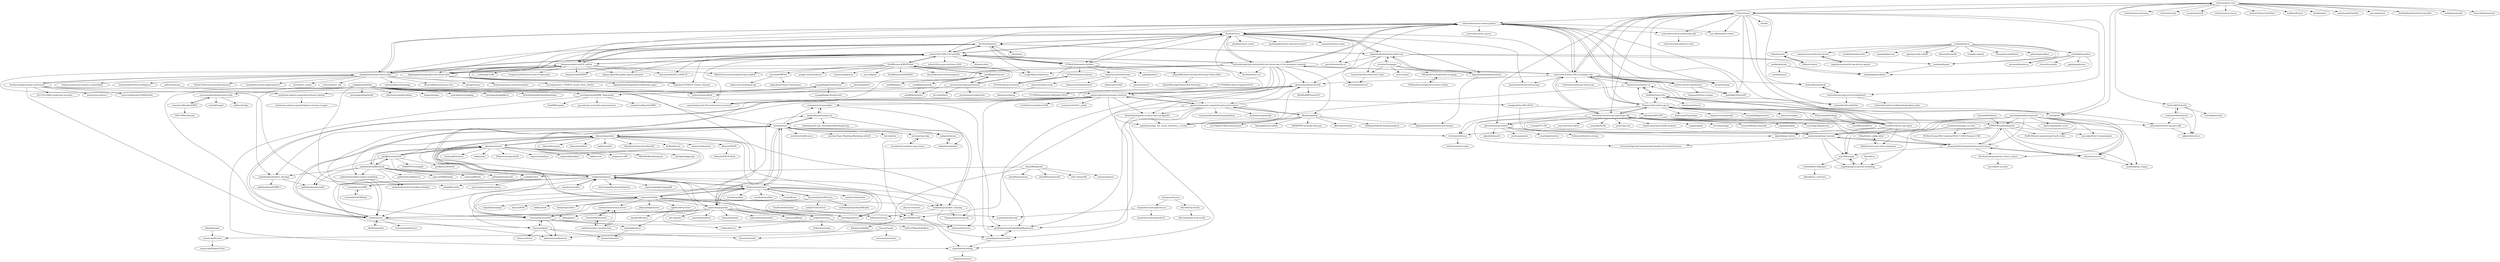 digraph G {
"twitter/twitter-text" -> "twitter/twurl"
"twitter/twitter-text" -> "twitter/twitter-text-java" ["e"=1]
"twitter/twitter-text" -> "twitter/twemoji" ["e"=1]
"twitter/twitter-text" -> "yusuke/twitter4j" ["e"=1]
"twitter/twitter-text" -> "twitter/twitter-text-js" ["e"=1]
"twitter/twitter-text" -> "twitter/TwitterTextEditor" ["e"=1]
"twitter/twitter-text" -> "ttezel/twit" ["e"=1]
"twitter/twitter-text" -> "loadfive/Knwl.js" ["e"=1]
"twitter/twitter-text" -> "sferik/twitter" ["e"=1]
"twitter/twitter-text" -> "mattdonnelly/Swifter" ["e"=1]
"twitter/twitter-text" -> "greymd/ojichat" ["e"=1]
"twitter/twitter-text" -> "slackhq/SlackTextViewController" ["e"=1]
"twitter/twitter-text" -> "anilogia/animedb" ["e"=1]
"twitter/twitter-text" -> "NaturalNode/natural" ["e"=1]
"twitter/twitter-text" -> "Twitter4J/Twitter4J"
"kbenoit/ITAUR" -> "kbenoit/ITAUR-Short"
"kbenoit/quanteda" -> "kbenoit/ITAUR"
"kbenoit/quanteda" -> "mkearney/rtweet"
"kbenoit/quanteda" -> "dgrtwo/fuzzyjoin" ["e"=1]
"kbenoit/quanteda" -> "kbenoit/readtext"
"kbenoit/quanteda" -> "hadley/modelr" ["e"=1]
"kbenoit/quanteda" -> "pablobarbera/data-science-workshop"
"kbenoit/quanteda" -> "juliasilge/tidytext" ["e"=1]
"kbenoit/quanteda" -> "ManifestoProject/manifestoR"
"kbenoit/quanteda" -> "ropensci/textreuse"
"kbenoit/quanteda" -> "hadley/forcats" ["e"=1]
"kbenoit/quanteda" -> "ropensci/tokenizers" ["e"=1]
"kbenoit/quanteda" -> "trinker/sentimentr"
"quanteda/spacyr" -> "bnosac/ruimtehol"
"mkearney/rtweet" -> "geoffjentry/twitteR"
"mkearney/rtweet" -> "kbenoit/quanteda"
"mkearney/rtweet" -> "soodoku/tuber"
"mkearney/rtweet" -> "thomasp85/tweenr" ["e"=1]
"mkearney/rtweet" -> "hadley/emo" ["e"=1]
"mkearney/rtweet" -> "pablobarbera/Rfacebook"
"mkearney/rtweet" -> "PMassicotte/gtrendsR" ["e"=1]
"mkearney/rtweet" -> "ropensci/tabulizer" ["e"=1]
"mkearney/rtweet" -> "ropenscilabs/skimr" ["e"=1]
"mkearney/rtweet" -> "sfirke/janitor" ["e"=1]
"mkearney/rtweet" -> "hadley/rvest" ["e"=1]
"mkearney/rtweet" -> "patperry/r-utf8"
"mkearney/rtweet" -> "MilesMcBain/datapasta" ["e"=1]
"mkearney/rtweet" -> "davidgohel/ggiraph" ["e"=1]
"medialab/iwanthue" -> "jacomyal/domino.js"
"medialab/iwanthue" -> "medialab/gazouilloire"
"medialab/iwanthue" -> "gephi/graphstore" ["e"=1]
"medialab/iwanthue" -> "tristen/hcl-picker"
"medialab/iwanthue" -> "medialab/hyphe"
"DocNow/twarc" -> "DocNow/hydrator"
"DocNow/twarc" -> "echen102/COVID-19-TweetIDs"
"DocNow/twarc" -> "twitterdev/getting-started-with-the-twitter-api-v2-for-academic-research"
"DocNow/twarc" -> "twitterdev/search-tweets-python"
"DocNow/twarc" -> "thepanacealab/covid19_twitter"
"DocNow/twarc" -> "pbinkley/twarc-report"
"DocNow/twarc" -> "digitalmethodsinitiative/dmi-tcat"
"DocNow/twarc" -> "igorbrigadir/twitter-advanced-search" ["e"=1]
"DocNow/twarc" -> "taspinar/twitterscraper" ["e"=1]
"DocNow/twarc" -> "JustAnotherArchivist/snscrape" ["e"=1]
"DocNow/twarc" -> "IUNetSci/botometer-python"
"DocNow/twarc" -> "DocNow/twarc-csv"
"DocNow/twarc" -> "digitalmethodsinitiative/4cat"
"DocNow/twarc" -> "digitalepidemiologylab/covid-twitter-bert"
"DocNow/twarc" -> "gwu-libraries/sfm-ui"
"twitterdev/getting-started-with-the-twitter-api-v2-for-academic-research" -> "cjbarrie/academictwitteR"
"twitterdev/getting-started-with-the-twitter-api-v2-for-academic-research" -> "DocNow/twarc-csv"
"twitterdev/getting-started-with-the-twitter-api-v2-for-academic-research" -> "DocNow/twarc"
"twitterdev/getting-started-with-the-twitter-api-v2-for-academic-research" -> "dfreelon/pyktok"
"twitterdev/getting-started-with-the-twitter-api-v2-for-academic-research" -> "twitterdev/search-tweets-python"
"twitterdev/getting-started-with-the-twitter-api-v2-for-academic-research" -> "compsocialscience/summer-institute"
"twitterdev/getting-started-with-the-twitter-api-v2-for-academic-research" -> "twitterdev/Twitter-API-v2-sample-code"
"twitterdev/getting-started-with-the-twitter-api-v2-for-academic-research" -> "gesiscss/awesome-computational-social-science"
"twitterdev/getting-started-with-the-twitter-api-v2-for-academic-research" -> "cbail/textnets"
"twitterdev/getting-started-with-the-twitter-api-v2-for-academic-research" -> "natematias/covid-19-social-science-research"
"twitterdev/getting-started-with-the-twitter-api-v2-for-academic-research" -> "echen102/COVID-19-TweetIDs"
"twitterdev/getting-started-with-the-twitter-api-v2-for-academic-research" -> "prodriguezsosa/EmbeddingRegression"
"twitterdev/getting-started-with-the-twitter-api-v2-for-academic-research" -> "euagendas/m3inference"
"twitterdev/getting-started-with-the-twitter-api-v2-for-academic-research" -> "ArthurSpirling/text-as-data-class-spring2021"
"twitterdev/getting-started-with-the-twitter-api-v2-for-academic-research" -> "ryanjgallagher/shifterator"
"compsocialscience/summer-institute" -> "cbail/textnets"
"compsocialscience/summer-institute" -> "msalganik/soc596_f2016"
"compsocialscience/summer-institute" -> "gesiscss/awesome-computational-social-science"
"compsocialscience/summer-institute" -> "cjbarrie/academictwitteR"
"compsocialscience/summer-institute" -> "rochelleterman/polisci150b"
"compsocialscience/summer-institute" -> "natematias/covid-19-social-science-research"
"compsocialscience/summer-institute" -> "ArthurSpirling/text-as-data-class-spring2021"
"compsocialscience/summer-institute" -> "g-tierney/stLDA-C_public"
"compsocialscience/summer-institute" -> "pablobarbera/twitter_ideology"
"compsocialscience/summer-institute" -> "paulcbauer/apis_for_social_scientists_a_review"
"compsocialscience/summer-institute" -> "prodriguezsosa/conText"
"compsocialscience/summer-institute" -> "cschwem2er/stminsights"
"wesslen/text-analysis-org-science" -> "wesslen/topicApp"
"wesslen/topicApp" -> "wesslen/text-analysis-org-science"
"Twitter4J/Twitter4J" -> "redouane59/twittered"
"Twitter4J/Twitter4J" -> "takke/twitter4j-v2"
"Twitter4J/Twitter4J" -> "twitch4j/twitch4j" ["e"=1]
"PLhery/unfollowNinja" -> "LouanBen/wordle-fr"
"IUNetSci/hoaxy-backend" -> "IUNetSci/hoaxy-frontend"
"thepanacealab/covid19_twitter" -> "echen102/COVID-19-TweetIDs"
"thepanacealab/covid19_twitter" -> "thepanacealab/SMMT"
"thepanacealab/covid19_twitter" -> "lopezbec/COVID19_Tweets_Dataset"
"thepanacealab/covid19_twitter" -> "DocNow/hydrator"
"thepanacealab/covid19_twitter" -> "digitalepidemiologylab/covid-twitter-bert"
"thepanacealab/covid19_twitter" -> "shaypal5/awesome-twitter-data"
"thepanacealab/covid19_twitter" -> "nghuyong/weibo-public-opinion-datasets" ["e"=1]
"thepanacealab/covid19_twitter" -> "DocNow/twarc"
"thepanacealab/covid19_twitter" -> "descarteslabs/DL-COVID-19" ["e"=1]
"thepanacealab/covid19_twitter" -> "cuilimeng/CoAID" ["e"=1]
"thepanacealab/covid19_twitter" -> "MilaNLProc/contextualized-topic-models" ["e"=1]
"thepanacealab/covid19_twitter" -> "GoogleCloudPlatform/covid-19-open-data" ["e"=1]
"twitter/twurl" -> "twitterdev/twitter-python-ads-sdk"
"twitter/twurl" -> "twitter/twitter-text"
"twitter/twurl" -> "twitterdev/SnowBotDev"
"twitter/twurl" -> "twitterdev/Twitter-API-v2-sample-code"
"twitter/twurl" -> "twitterdev/autohook"
"twitter/twurl" -> "twitterdev/twitter-api-typescript-sdk"
"twitter/twurl" -> "twitterdev/account-activity-dashboard"
"twitter/twurl" -> "sferik/t" ["e"=1]
"twitter/twurl" -> "twitterdev/search-tweets-python"
"twitter/twurl" -> "dghubble/go-twitter" ["e"=1]
"twitter/twurl" -> "ttezel/twit" ["e"=1]
"twitter/twurl" -> "sns-sdks/python-twitter"
"twitter/twurl" -> "geduldig/TwitterAPI" ["e"=1]
"twitter/twurl" -> "g8rswimmer/go-twitter"
"twitter/twurl" -> "tweepy/tweepy" ["e"=1]
"bstewart/stm" -> "dondealban/learning-stm"
"bstewart/stm" -> "trinker/topicmodels_learning"
"bstewart/stm" -> "cbail/textnets"
"bstewart/stm" -> "cschwem2er/stminsights"
"bstewart/stm" -> "cpsievert/LDAvis"
"bstewart/stm" -> "mroberts/stmBrowser"
"bstewart/stm" -> "trinker/sentimentr"
"bstewart/stm" -> "dselivanov/text2vec"
"bstewart/stm" -> "mikajoh/tidystm"
"bstewart/stm" -> "keyATM/keyATM"
"bstewart/stm" -> "wesslen/topicApp"
"bstewart/stm" -> "quanteda/quanteda"
"bstewart/stm" -> "kbenoit/quanteda"
"bstewart/stm" -> "wesslen/Topic-Modeling-Workshop-with-R"
"bstewart/stm" -> "blei-lab/dtm" ["e"=1]
"dselivanov/text2vec" -> "quanteda/quanteda"
"dselivanov/text2vec" -> "bmschmidt/wordVectors"
"dselivanov/text2vec" -> "trinker/topicmodels_learning"
"dselivanov/text2vec" -> "cpsievert/LDAvis"
"dselivanov/text2vec" -> "trestletech/plumber" ["e"=1]
"dselivanov/text2vec" -> "bstewart/stm"
"dselivanov/text2vec" -> "juliasilge/tidytext" ["e"=1]
"dselivanov/text2vec" -> "rstudio/sparklyr" ["e"=1]
"dselivanov/text2vec" -> "kbenoit/quanteda"
"dselivanov/text2vec" -> "rstudio/tensorflow" ["e"=1]
"dselivanov/text2vec" -> "TommyJones/textmineR"
"dselivanov/text2vec" -> "trinker/sentimentr"
"dselivanov/text2vec" -> "bnosac/udpipe"
"dselivanov/text2vec" -> "statsmaths/cleanNLP"
"dselivanov/text2vec" -> "rstudio/keras" ["e"=1]
"python-twitter-tools/twitter" -> "twitterdev/search-tweets-python"
"python-twitter-tools/twitter" -> "bisguzar/twitter-scraper" ["e"=1]
"python-twitter-tools/twitter" -> "geduldig/TwitterAPI" ["e"=1]
"strohne/Facepager" -> "digitalmethodsinitiative/dmi-tcat"
"strohne/Facepager" -> "digitalmethodsinitiative/4cat"
"strohne/Facepager" -> "bernorieder/YouTube-Data-Tools"
"strohne/Facepager" -> "uvacw/osd2f"
"strohne/Facepager" -> "UKDataServiceOpen/web-scraping"
"cardiffnlp/tweetnlp" -> "cardiffnlp/timelms"
"PLhery/node-twitter-api-v2" -> "twitterdev/twitter-api-typescript-sdk"
"PLhery/node-twitter-api-v2" -> "draftbit/twitter-lite"
"PLhery/node-twitter-api-v2" -> "HunterLarco/twitter-v2"
"PLhery/node-twitter-api-v2" -> "FeedHive/twitter-api-client"
"PLhery/node-twitter-api-v2" -> "twitterdev/Twitter-API-v2-sample-code"
"PLhery/node-twitter-api-v2" -> "twitterjs/twitter.js"
"PLhery/node-twitter-api-v2" -> "PLhery/unfollowNinja"
"PLhery/node-twitter-api-v2" -> "dethcrypto/TypeChain" ["e"=1]
"PLhery/node-twitter-api-v2" -> "ttezel/twit" ["e"=1]
"PLhery/node-twitter-api-v2" -> "rainbow-me/rainbowkit" ["e"=1]
"PLhery/node-twitter-api-v2" -> "dghubble/go-twitter" ["e"=1]
"PLhery/node-twitter-api-v2" -> "m1guelpf/dapp-starter" ["e"=1]
"PLhery/node-twitter-api-v2" -> "maticzav/nookies" ["e"=1]
"PLhery/node-twitter-api-v2" -> "twitter/twitter-text"
"PLhery/node-twitter-api-v2" -> "g8rswimmer/go-twitter"
"twitterdev/twitter-api-typescript-sdk" -> "PLhery/node-twitter-api-v2"
"twitterdev/twitter-api-typescript-sdk" -> "FeedHive/twitter-api-client"
"twitterdev/twitter-api-typescript-sdk" -> "twitterdev/Twitter-API-v2-sample-code"
"twitterdev/twitter-api-typescript-sdk" -> "aspida/pathpida" ["e"=1]
"twitterdev/twitter-api-typescript-sdk" -> "vercel/app-playground" ["e"=1]
"twitterdev/twitter-api-typescript-sdk" -> "twitterjs/twitter.js"
"twitterdev/twitter-api-typescript-sdk" -> "twitterdev/twitter-api-java-sdk"
"twitterdev/twitter-api-typescript-sdk" -> "g8rswimmer/go-twitter"
"twitterdev/twitter-api-typescript-sdk" -> "zenn-dev/zenn-editor" ["e"=1]
"twitterdev/twitter-api-typescript-sdk" -> "wantedly/hi18n" ["e"=1]
"twitterdev/twitter-api-typescript-sdk" -> "pixiv/charcoal" ["e"=1]
"twitterdev/twitter-api-typescript-sdk" -> "hashicorp/nextjs-bundle-analysis" ["e"=1]
"twitterdev/twitter-api-typescript-sdk" -> "aspida/aspida" ["e"=1]
"twitterdev/twitter-api-typescript-sdk" -> "vercel/og-image" ["e"=1]
"twitterdev/twitter-api-typescript-sdk" -> "catnose99/team-blog-hub" ["e"=1]
"twitterdev/Twitter-API-v2-sample-code" -> "twitterdev/search-tweets-python"
"twitterdev/Twitter-API-v2-sample-code" -> "twitterdev/getting-started-with-the-twitter-api-v2-for-academic-research"
"twitterdev/Twitter-API-v2-sample-code" -> "PLhery/node-twitter-api-v2"
"twitterdev/Twitter-API-v2-sample-code" -> "twitterdev/twitter-api-typescript-sdk"
"twitterdev/Twitter-API-v2-sample-code" -> "tweepy/tweepy" ["e"=1]
"twitterdev/Twitter-API-v2-sample-code" -> "twitterdev/postman-twitter-api"
"twitterdev/Twitter-API-v2-sample-code" -> "DocNow/twarc"
"twitterdev/Twitter-API-v2-sample-code" -> "python-twitter-tools/twitter"
"twitterdev/Twitter-API-v2-sample-code" -> "twitterdev/twitter-api-java-sdk"
"twitterdev/Twitter-API-v2-sample-code" -> "cjbarrie/academictwitteR"
"twitterdev/Twitter-API-v2-sample-code" -> "twitterdev/autohook"
"twitterdev/Twitter-API-v2-sample-code" -> "HunterLarco/twitter-v2"
"twitterdev/Twitter-API-v2-sample-code" -> "geduldig/TwitterAPI" ["e"=1]
"twitterdev/Twitter-API-v2-sample-code" -> "twitter/twurl"
"twitterdev/Twitter-API-v2-sample-code" -> "JustAnotherArchivist/snscrape" ["e"=1]
"ribernhard/PS239T" -> "sf585978/cssReadingList"
"ribernhard/PS239T" -> "nealcaren/python-tutorials"
"ribernhard/PS239T" -> "honeyAndSw/computational-social-science"
"ribernhard/PS239T" -> "ohexel/comsocsci"
"ribernhard/PS239T" -> "h2researchgroup/Computational-Analysis-For-Social-Science"
"trinker/sentimentr" -> "trinker/lexicon"
"trinker/sentimentr" -> "mjockers/syuzhet"
"trinker/sentimentr" -> "juliasilge/tidytext" ["e"=1]
"trinker/sentimentr" -> "trinker/topicmodels_learning"
"trinker/sentimentr" -> "sfeuerriegel/SentimentAnalysis"
"trinker/sentimentr" -> "bnosac/udpipe"
"trinker/sentimentr" -> "bstewart/stm"
"trinker/sentimentr" -> "cbail/textnets"
"trinker/sentimentr" -> "ropensci/googleLanguageR"
"trinker/sentimentr" -> "kbenoit/quanteda"
"trinker/sentimentr" -> "trinker/textclean"
"trinker/sentimentr" -> "salimk/Rcrawler" ["e"=1]
"trinker/sentimentr" -> "statsmaths/cleanNLP"
"trinker/sentimentr" -> "dselivanov/text2vec"
"trinker/sentimentr" -> "mkearney/rtweet"
"twitterdev/twitter-api-java-sdk" -> "takke/twitter4j-v2"
"FeedHive/twitter-api-client" -> "draftbit/twitter-lite"
"FeedHive/twitter-api-client" -> "twitterdev/twitter-api-typescript-sdk"
"FeedHive/twitter-api-client" -> "PLhery/node-twitter-api-v2"
"FeedHive/twitter-api-client" -> "HunterLarco/twitter-v2"
"FeedHive/twitter-api-client" -> "Silind/create-react-web-component"
"FeedHive/twitter-api-client" -> "twitterjs/twitter.js"
"FeedHive/twitter-api-client" -> "Silind/tslint-config-silind"
"draftbit/twitter-lite" -> "HunterLarco/twitter-v2"
"draftbit/twitter-lite" -> "FeedHive/twitter-api-client"
"draftbit/twitter-lite" -> "PLhery/node-twitter-api-v2"
"draftbit/twitter-lite" -> "ttezel/twit" ["e"=1]
"draftbit/twitter-lite" -> "abraham/twitter-d"
"g8rswimmer/go-twitter" -> "michimani/gotwi"
"g8rswimmer/go-twitter" -> "creachadair/twitter"
"g8rswimmer/go-twitter" -> "dghubble/go-twitter" ["e"=1]
"g8rswimmer/go-twitter" -> "Fallenstedt/twitter-stream"
"g8rswimmer/go-twitter" -> "dghubble/oauth1" ["e"=1]
"HunterLarco/twitter-v2" -> "draftbit/twitter-lite"
"HunterLarco/twitter-v2" -> "twitterjs/twitter.js"
"shaypal5/awesome-twitter-data" -> "thepanacealab/covid19_twitter"
"shaypal5/awesome-twitter-data" -> "zfz/twitter_corpus"
"shaypal5/awesome-twitter-data" -> "echen102/COVID-19-TweetIDs"
"shaypal5/awesome-twitter-data" -> "fivethirtyeight/russian-troll-tweets"
"shaypal5/awesome-twitter-data" -> "aritter/twitter_nlp" ["e"=1]
"shaypal5/awesome-twitter-data" -> "twitterdev/search-tweets-python"
"shaypal5/awesome-twitter-data" -> "sidooms/MovieTweetings" ["e"=1]
"shaypal5/awesome-twitter-data" -> "DocNow/hydrator"
"shaypal5/awesome-twitter-data" -> "MaxwellRebo/awesome-2vec" ["e"=1]
"shaypal5/awesome-twitter-data" -> "s/preprocessor" ["e"=1]
"shaypal5/awesome-twitter-data" -> "briatte/awesome-network-analysis" ["e"=1]
"shaypal5/awesome-twitter-data" -> "Separius/awesome-sentence-embedding" ["e"=1]
"shaypal5/awesome-twitter-data" -> "batuhaniskr/twitter-intelligence" ["e"=1]
"shaypal5/awesome-twitter-data" -> "PolyAI-LDN/conversational-datasets" ["e"=1]
"shaypal5/awesome-twitter-data" -> "benedekrozemberczki/graph2vec" ["e"=1]
"ryanjgallagher/shifterator" -> "martingerlach/hSBM_Topicmodel"
"ryanjgallagher/shifterator" -> "ryanjgallagher/focalevents"
"bmschmidt/wordVectors" -> "mukul13/rword2vec"
"bmschmidt/wordVectors" -> "matthewjdenny/SpeedReader"
"bmschmidt/wordVectors" -> "dselivanov/text2vec"
"bmschmidt/wordVectors" -> "statsmaths/cleanNLP"
"bmschmidt/wordVectors" -> "cbail/textnets"
"medialab/hyphe" -> "medialab/gazouilloire"
"Alir3z4/stop-words" -> "Alir3z4/python-stop-words"
"VinAIResearch/BERTweet" -> "cardiffnlp/tweeteval"
"VinAIResearch/BERTweet" -> "digitalepidemiologylab/covid-twitter-bert"
"VinAIResearch/BERTweet" -> "VinAIResearch/PhoBERT" ["e"=1]
"VinAIResearch/BERTweet" -> "pysentimiento/pysentimiento"
"VinAIResearch/BERTweet" -> "facebookresearch/SentAugment" ["e"=1]
"VinAIResearch/BERTweet" -> "google-research/bleurt" ["e"=1]
"VinAIResearch/BERTweet" -> "cbaziotis/ekphrasis" ["e"=1]
"VinAIResearch/BERTweet" -> "euagendas/m3inference"
"VinAIResearch/BERTweet" -> "microsoft/MPNet"
"VinAIResearch/BERTweet" -> "MilaNLProc/contextualized-topic-models" ["e"=1]
"VinAIResearch/BERTweet" -> "nyu-mll/jiant" ["e"=1]
"VinAIResearch/BERTweet" -> "echen102/COVID-19-TweetIDs"
"cardiffnlp/tweeteval" -> "VinAIResearch/BERTweet"
"cardiffnlp/tweeteval" -> "cardiffnlp/timelms"
"cardiffnlp/tweeteval" -> "cardiffnlp/xlm-t"
"cardiffnlp/tweeteval" -> "pysentimiento/pysentimiento"
"cardiffnlp/tweeteval" -> "cardiffnlp/tweetnlp"
"echen102/COVID-19-TweetIDs" -> "thepanacealab/covid19_twitter"
"echen102/COVID-19-TweetIDs" -> "DocNow/hydrator"
"echen102/COVID-19-TweetIDs" -> "DocNow/twarc"
"echen102/COVID-19-TweetIDs" -> "lopezbec/COVID19_Tweets_Dataset"
"echen102/COVID-19-TweetIDs" -> "echen102/us-pres-elections-2020"
"echen102/COVID-19-TweetIDs" -> "nghuyong/weibo-public-opinion-datasets" ["e"=1]
"echen102/COVID-19-TweetIDs" -> "digitalepidemiologylab/covid-twitter-bert"
"echen102/COVID-19-TweetIDs" -> "IUNetSci/botometer-python"
"echen102/COVID-19-TweetIDs" -> "natematias/covid-19-social-science-research"
"echen102/COVID-19-TweetIDs" -> "twitterdev/getting-started-with-the-twitter-api-v2-for-academic-research"
"echen102/COVID-19-TweetIDs" -> "descarteslabs/DL-COVID-19" ["e"=1]
"echen102/COVID-19-TweetIDs" -> "shaypal5/awesome-twitter-data"
"echen102/COVID-19-TweetIDs" -> "VinAIResearch/BERTweet"
"echen102/COVID-19-TweetIDs" -> "compsocialscience/summer-institute"
"echen102/COVID-19-TweetIDs" -> "allenai/scibert" ["e"=1]
"cpsievert/LDAvis" -> "bstewart/stm"
"cpsievert/LDAvis" -> "dselivanov/text2vec"
"cpsievert/LDAvis" -> "bmabey/pyLDAvis" ["e"=1]
"cpsievert/LDAvis" -> "trinker/topicmodels_learning"
"cpsievert/LDAvis" -> "trinker/sentimentr"
"cpsievert/LDAvis" -> "quanteda/quanteda"
"cpsievert/LDAvis" -> "jbkunst/highcharter" ["e"=1]
"cpsievert/LDAvis" -> "talgalili/heatmaply" ["e"=1]
"cpsievert/LDAvis" -> "bnosac/BTM"
"cpsievert/LDAvis" -> "hadley/readr" ["e"=1]
"cpsievert/LDAvis" -> "juliasilge/tidytext" ["e"=1]
"cpsievert/LDAvis" -> "uwdata/termite-data-server"
"cpsievert/LDAvis" -> "agoldst/dfr-browser"
"cpsievert/LDAvis" -> "dondealban/learning-stm"
"cpsievert/LDAvis" -> "trinker/textclean"
"twitterdev/autohook" -> "twitterdev/account-activity-dashboard"
"microsoft/MPNet" -> "laiguokun/Funnel-Transformer" ["e"=1]
"microsoft/MPNet" -> "shijie-wu/crosslingual-nlp" ["e"=1]
"digitalepidemiologylab/covid-twitter-bert" -> "viczong/extract_COVID19_events_from_Twitter"
"digitalepidemiologylab/covid-twitter-bert" -> "lopezbec/COVID19_Tweets_Dataset"
"digitalepidemiologylab/covid-twitter-bert" -> "digitalepidemiologylab/crowdbreaks-paper"
"digitalmethodsinitiative/4cat" -> "digitalmethodsinitiative/zeeschuimer"
"digitalmethodsinitiative/4cat" -> "digitalmethodsinitiative/dmi-tcat"
"DocNow/hydrator" -> "DocNow/twarc"
"DocNow/hydrator" -> "echen102/COVID-19-TweetIDs"
"DocNow/hydrator" -> "thepanacealab/covid19_twitter"
"DocNow/hydrator" -> "IUNetSci/botometer-python"
"DocNow/hydrator" -> "lopezbec/COVID19_Tweets_Dataset"
"DocNow/hydrator" -> "digitalmethodsinitiative/dmi-tcat"
"DocNow/hydrator" -> "digitalepidemiologylab/covid-twitter-bert"
"DocNow/hydrator" -> "edsu/twarc" ["e"=1]
"DocNow/hydrator" -> "euagendas/m3inference"
"DocNow/hydrator" -> "thepanacealab/SMMT"
"mjockers/syuzhet" -> "trinker/sentimentr"
"mjockers/syuzhet" -> "statsmaths/cleanNLP"
"gesiscss/awesome-computational-social-science" -> "chainsawriot/oolong"
"gesiscss/awesome-computational-social-science" -> "paulcbauer/apis_for_social_scientists_a_review"
"gesiscss/awesome-computational-social-science" -> "dfreelon/pyktok"
"gesiscss/awesome-computational-social-science" -> "compsocialscience/summer-institute"
"gesiscss/awesome-computational-social-science" -> "keyATM/keyATM"
"gesiscss/awesome-computational-social-science" -> "prodriguezsosa/EmbeddingRegression"
"gesiscss/awesome-computational-social-science" -> "cjbarrie/academictwitteR"
"gesiscss/awesome-computational-social-science" -> "ArthurSpirling/text-as-data-class-spring2021"
"gesiscss/awesome-computational-social-science" -> "vincentarelbundock/marginaleffects" ["e"=1]
"gesiscss/awesome-computational-social-science" -> "chainsawriot/grafzahl"
"redouane59/twittered" -> "takke/twitter4j-v2"
"redouane59/twittered" -> "twitterdev/twitter-api-java-sdk"
"redouane59/twittered" -> "Twitter4J/Twitter4J"
"trinker/topicmodels_learning" -> "TommyJones/textmineR"
"trinker/topicmodels_learning" -> "bstewart/stm"
"trinker/topicmodels_learning" -> "ropensci/textreuse"
"trinker/topicmodels_learning" -> "koheiw/newsmap"
"geoffjentry/twitteR" -> "pablobarbera/Rfacebook"
"geoffjentry/twitteR" -> "pablobarbera/streamR"
"geoffjentry/twitteR" -> "mkearney/rtweet"
"geoffjentry/twitteR" -> "SMAPPNYU/smappR"
"geoffjentry/twitteR" -> "geoffjentry/ROAuth"
"geoffjentry/twitteR" -> "kbenoit/quanteda"
"geoffjentry/twitteR" -> "pablobarbera/instaR"
"msalganik/soc596_f2016" -> "nealcaren/python-tutorials"
"msalganik/soc596_f2016" -> "ribernhard/PS239T"
"dfreelon/pyktok" -> "JBGruber/traktok"
"dfreelon/pyktok" -> "paulcbauer/apis_for_social_scientists_a_review"
"dfreelon/pyktok" -> "bellingcat/tiktok-hashtag-analysis" ["e"=1]
"dfreelon/pyktok" -> "gesiscss/awesome-computational-social-science"
"dfreelon/pyktok" -> "digitalmethodsinitiative/zeeschuimer"
"dfreelon/pyktok" -> "QUT-Digital-Observatory/youte"
"dfreelon/pyktok" -> "fabiogiglietto/CooRnet"
"dfreelon/pyktok" -> "SMAPPNYU/youtube-data-api"
"erikgahner/PolData" -> "saschagobel/legislatoR"
"erikgahner/PolData" -> "cbail/textnets"
"erikgahner/PolData" -> "elliottmorris/politicaldata" ["e"=1]
"erikgahner/PolData" -> "prodriguezsosa/EmbeddingRegression"
"erikgahner/PolData" -> "gesiscss/awesome-computational-social-science"
"erikgahner/PolData" -> "leeper/margins" ["e"=1]
"erikgahner/PolData" -> "pablobarbera/twitter_ideology"
"erikgahner/PolData" -> "salimk/Rcrawler" ["e"=1]
"erikgahner/PolData" -> "compsocialscience/summer-institute"
"erikgahner/PolData" -> "vincentarelbundock/countrycode"
"erikgahner/PolData" -> "malcolmbarrett/ggdag" ["e"=1]
"erikgahner/PolData" -> "strengejacke/ggeffects" ["e"=1]
"erikgahner/PolData" -> "ArthurSpirling/EmbeddingsPaper"
"erikgahner/PolData" -> "quanteda/quanteda"
"erikgahner/PolData" -> "hrbrmstr/newsflash"
"bnosac/image" -> "swarm-lab/Rvision"
"bnosac/image" -> "bnosac/textrank"
"bnosac/image" -> "mlverse/torchvision" ["e"=1]
"Silind/create-react-web-component" -> "Silind/tslint-config-silind"
"Silind/tslint-config-silind" -> "Silind/create-react-web-component"
"inikulin/ineed" -> "fallanic/cheers"
"twitterdev/search-tweets-python" -> "twitterdev/Twitter-API-v2-sample-code"
"twitterdev/search-tweets-python" -> "geduldig/TwitterAPI" ["e"=1]
"twitterdev/search-tweets-python" -> "twitterdev/twitter-python-ads-sdk"
"twitterdev/search-tweets-python" -> "twitterdev/getting-started-with-the-twitter-api-v2-for-academic-research"
"twitterdev/search-tweets-python" -> "DocNow/twarc"
"twitterdev/search-tweets-python" -> "twitterdev/tweet_parser"
"twitterdev/search-tweets-python" -> "sns-sdks/python-twitter"
"twitterdev/search-tweets-python" -> "python-twitter-tools/twitter"
"twitterdev/search-tweets-python" -> "tweepy/tweepy" ["e"=1]
"twitterdev/search-tweets-python" -> "shaypal5/awesome-twitter-data"
"twitterdev/search-tweets-python" -> "cjbarrie/academictwitteR"
"twitterdev/search-tweets-python" -> "echen102/COVID-19-TweetIDs"
"twitterdev/search-tweets-python" -> "IUNetSci/botometer-python"
"twitterdev/search-tweets-python" -> "thepanacealab/covid19_twitter"
"twitterdev/search-tweets-python" -> "twitterdev/SnowBotDev"
"IUNetSci/botometer-python" -> "IUNetSci/hoaxy-backend"
"IUNetSci/botometer-python" -> "mkearney/tweetbotornot"
"IUNetSci/botometer-python" -> "DocNow/hydrator"
"IUNetSci/botometer-python" -> "IUNetSci/hoaxy-frontend"
"IUNetSci/botometer-python" -> "echen102/COVID-19-TweetIDs"
"IUNetSci/botometer-python" -> "jubins/MachineLearning-Detecting-Twitter-Bots"
"IUNetSci/botometer-python" -> "zafargilani/stcs"
"medialab/minet" -> "medialab/gazouilloire"
"medialab/minet" -> "medialab/ural"
"fivethirtyeight/russian-troll-tweets" -> "shaypal5/awesome-twitter-data"
"fivethirtyeight/russian-troll-tweets" -> "martingerlach/hSBM_Topicmodel"
"fivethirtyeight/russian-troll-tweets" -> "ines/course-starter-r" ["e"=1]
"fivethirtyeight/russian-troll-tweets" -> "cbail/textnets"
"fivethirtyeight/russian-troll-tweets" -> "cmarcum/RussianTrollNetwork"
"fivethirtyeight/russian-troll-tweets" -> "ALCC01/reddit-suspicious-accounts"
"fivethirtyeight/russian-troll-tweets" -> "bstewart/stm"
"twitterjs/twitter.js" -> "twitterjs/twitter-types"
"bernorieder/YouTube-Data-Tools" -> "bernorieder/netvizz"
"digitalmethodsinitiative/dmi-tcat" -> "digitalmethodsinitiative/4cat"
"digitalmethodsinitiative/dmi-tcat" -> "bernorieder/YouTube-Data-Tools"
"digitalmethodsinitiative/dmi-tcat" -> "bernorieder/netvizz"
"digitalmethodsinitiative/dmi-tcat" -> "medialab/hyphe"
"digitalmethodsinitiative/dmi-tcat" -> "medialab/gazouilloire"
"digitalmethodsinitiative/dmi-tcat" -> "strohne/Facepager"
"digitalmethodsinitiative/dmi-tcat" -> "DocNow/hydrator"
"digitalmethodsinitiative/dmi-tcat" -> "DocNow/twarc"
"digitalmethodsinitiative/dmi-tcat" -> "gwu-libraries/sfm-ui"
"mikajoh/tidystm" -> "mikajoh/stmprinter"
"prodriguezsosa/EmbeddingRegression" -> "prodriguezsosa/conText"
"quanteda/quanteda" -> "quanteda/spacyr"
"quanteda/quanteda" -> "dselivanov/text2vec"
"quanteda/quanteda" -> "juliasilge/tidytext" ["e"=1]
"quanteda/quanteda" -> "bstewart/stm"
"quanteda/quanteda" -> "cbail/textnets"
"quanteda/quanteda" -> "trinker/sentimentr"
"quanteda/quanteda" -> "sfirke/janitor" ["e"=1]
"quanteda/quanteda" -> "statsmaths/cleanNLP"
"quanteda/quanteda" -> "tidymodels/tidymodels" ["e"=1]
"quanteda/quanteda" -> "trinker/textclean"
"quanteda/quanteda" -> "ropensci/pdftools" ["e"=1]
"quanteda/quanteda" -> "mlr-org/mlr3" ["e"=1]
"quanteda/quanteda" -> "quanteda/readtext"
"quanteda/quanteda" -> "quanteda/stopwords"
"quanteda/quanteda" -> "tidymodels/infer" ["e"=1]
"6/stopwords-json" -> "stopwords-iso/stopwords-iso"
"6/stopwords-json" -> "Alir3z4/stop-words"
"CU-ITSS/Web-Data-Scraping-S2019" -> "CU-ITSS/Quantitative-Methods-F2018"
"CU-ITSS/Web-Data-Scraping-S2019" -> "compsocialscience/summer-institute"
"abresler/gdeltr2" -> "hrbrmstr/newsflash"
"stopwords-iso/stopwords-iso" -> "quanteda/stopwords"
"stopwords-iso/stopwords-iso" -> "stopwords-iso/stopwords-fr" ["e"=1]
"regardscitoyens/the-law-factory" -> "regardscitoyens/the-law-factory-parser"
"IUNetSci/hoaxy-frontend" -> "IUNetSci/hoaxy-backend"
"vincentarelbundock/WDI" -> "vincentarelbundock/countrycode"
"vincentarelbundock/WDI" -> "GIST-ORNL/wbstats"
"jubins/MachineLearning-Detecting-Twitter-Bots" -> "RohanBhirangi/Twitter-Bot-Detection"
"jboynyc/textnets" -> "keyATM/keyATM"
"bnosac/udpipe" -> "bnosac/textrank"
"bnosac/udpipe" -> "bnosac/ruimtehol"
"bnosac/udpipe" -> "statsmaths/cleanNLP"
"bnosac/udpipe" -> "bnosac/crfsuite"
"bnosac/udpipe" -> "mkearney/textfeatures" ["e"=1]
"statsmaths/cleanNLP" -> "bnosac/udpipe"
"statsmaths/cleanNLP" -> "quanteda/spacyr"
"statsmaths/cleanNLP" -> "mkearney/textfeatures" ["e"=1]
"statsmaths/cleanNLP" -> "unDocUMeantIt/koRpus"
"soodoku/tuber" -> "jooyoungseo/youtubecaption"
"soodoku/tuber" -> "vosonlab/vosonSML"
"peterdalle/mediacommtools" -> "mac389/snappy"
"peterdalle/mediacommtools" -> "honeyAndSw/computational-social-science"
"peterdalle/mediacommtools" -> "ohexel/comsocsci"
"peterdalle/mediacommtools" -> "PsiPhiTheta/Computational-SocSci-Labs"
"peterdalle/mediacommtools" -> "mobileink/lab.compss"
"peterdalle/mediacommtools" -> "cbpuschmann/stm_ic2s2"
"peterdalle/mediacommtools" -> "sf585978/cssReadingList"
"peterdalle/mediacommtools" -> "maczokni/R-for-Criminologists"
"peterdalle/mediacommtools" -> "HerTeoh/computational_social_science"
"peterdalle/mediacommtools" -> "nealcaren/python-tutorials"
"peterdalle/mediacommtools" -> "jongbinjung/css-python-workshop"
"UKDataServiceOpen/new-forms-of-data" -> "UKDataServiceOpen/web-scraping"
"twitterdev/twitter-python-ads-sdk" -> "twitterdev/ads-platform-tools"
"ArthurSpirling/text-as-data-class-spring2021" -> "prodriguezsosa/EmbeddingRegression"
"ArthurSpirling/text-as-data-class-spring2021" -> "paulcbauer/apis_for_social_scientists_a_review"
"sentiment-analysis-spanish/sentiment-spanish" -> "sentiment-analysis-spanish/opinion-reviews-scraper"
"vincentarelbundock/countrycode" -> "vincentarelbundock/WDI"
"vincentarelbundock/countrycode" -> "riatelab/mapsf" ["e"=1]
"vincentarelbundock/countrycode" -> "mdlincoln/clipr" ["e"=1]
"jacobeisenstein/gt-css-class" -> "DS-BootCamp-DSI-Columbia/AY2017-2018-Summer-CSS"
"jacobeisenstein/gt-css-class" -> "honeyAndSw/computational-social-science"
"charlie86/spotifyr" -> "JosiahParry/genius"
"charlie86/spotifyr" -> "JosiahParry/geniusR"
"charlie86/spotifyr" -> "will-r-chase/aRt" ["e"=1]
"charlie86/spotifyr" -> "ewenme/geniusr"
"charlie86/spotifyr" -> "soodoku/tuber"
"charlie86/spotifyr" -> "mkearney/textfeatures" ["e"=1]
"EmilHvitfeldt/smltar" -> "koheiw/newsmap"
"EmilHvitfeldt/smltar" -> "keyATM/keyATM"
"aylliote/senti-py" -> "sentiment-analysis-spanish/sentiment-spanish"
"fallanic/cheers" -> "inikulin/ineed"
"pablobarbera/Rfacebook" -> "pablobarbera/streamR"
"pablobarbera/Rfacebook" -> "geoffjentry/twitteR"
"pablobarbera/Rfacebook" -> "pablobarbera/instaR"
"pablobarbera/Rfacebook" -> "mkearney/rtweet"
"pablobarbera/Rfacebook" -> "pablobarbera/Rdataviz"
"pablobarbera/Rfacebook" -> "pablobarbera/social-media-workshop"
"pablobarbera/Rfacebook" -> "soodoku/tuber"
"pablobarbera/Rfacebook" -> "trinker/sentimentr"
"pablobarbera/Rfacebook" -> "pablobarbera/twitter_ideology"
"pablobarbera/Rfacebook" -> "mpiccirilli/Rlinkedin"
"pablobarbera/Rfacebook" -> "pablobarbera/data-science-workshop"
"pablobarbera/Rfacebook" -> "cardcorp/fbRads" ["e"=1]
"pysentimiento/pysentimiento" -> "sentiment-analysis-spanish/sentiment-spanish"
"pysentimiento/pysentimiento" -> "cardiffnlp/tweeteval"
"pysentimiento/pysentimiento" -> "VinAIResearch/BERTweet"
"pysentimiento/pysentimiento" -> "pysentimiento/robertuito"
"pysentimiento/pysentimiento" -> "dccuchile/beto" ["e"=1]
"vosonlab/vosonSML" -> "vosonlab/VOSONDash"
"StanfordHCI/termite" -> "uwdata/termite-visualizations"
"StanfordHCI/termite" -> "uwdata/termite-data-server"
"martingerlach/hSBM_Topicmodel" -> "jg-you/noisy-networks-measurements" ["e"=1]
"martingerlach/hSBM_Topicmodel" -> "junipertcy/bipartiteSBM"
"martingerlach/hSBM_Topicmodel" -> "TopSBM/topsbm"
"martingerlach/hSBM_Topicmodel" -> "ryanjgallagher/shifterator"
"martingerlach/hSBM_Topicmodel" -> "chainsawriot/oolong"
"uwdata/termite-visualizations" -> "uwdata/termite-data-server"
"uwdata/termite-visualizations" -> "StanfordHCI/termite"
"vtraag/4TU-CSS" -> "nealcaren/python-tutorials"
"medialab/artoo" -> "medialab/sandcrawler"
"medialab/artoo" -> "lapwinglabs/x-ray" ["e"=1]
"medialab/artoo" -> "medialab/hyphe"
"medialab/artoo" -> "medialab/iwanthue"
"medialab/artoo" -> "jacomyal/domino.js"
"medialab/artoo" -> "ageitgey/node-unfluff" ["e"=1]
"medialab/artoo" -> "inikulin/ineed"
"medialab/artoo" -> "dharmafly/noodle" ["e"=1]
"medialab/artoo" -> "ruipgil/scraperjs" ["e"=1]
"medialab/artoo" -> "Yomguithereal/dolman" ["e"=1]
"medialab/artoo" -> "regardscitoyens/the-law-factory"
"medialab/artoo" -> "julianshapiro/blast" ["e"=1]
"twitterdev/account-activity-dashboard" -> "twitterdev/autohook"
"twitterdev/account-activity-dashboard" -> "twitterdev/SnowBotDev"
"twitterdev/account-activity-dashboard" -> "twitterdev/twitter-webhook-boilerplate-node"
"trinker/textclean" -> "trinker/lexicon"
"trinker/textclean" -> "trinker/textshape"
"trinker/textclean" -> "ropensci/textreuse"
"cjbarrie/academictwitteR" -> "MaelKubli/RTwitterV2"
"cjbarrie/academictwitteR" -> "paulcbauer/apis_for_social_scientists_a_review"
"cjbarrie/academictwitteR" -> "prodriguezsosa/conText"
"cjbarrie/academictwitteR" -> "compsocialscience/summer-institute"
"cjbarrie/academictwitteR" -> "cbail/textnets"
"damian0604/bdaca" -> "sf585978/cssReadingList"
"pablobarbera/twitter_ideology" -> "pablobarbera/streamR"
"pablobarbera/twitter_ideology" -> "pablobarbera/POIR613"
"lopezbec/COVID19_Tweets_Dataset" -> "thepanacealab/covid19_twitter"
"vosonlab/VOSONDash" -> "vosonlab/vosonSML"
"mkearney/tweetbotornot" -> "ropensci/rtweet" ["e"=1]
"mkearney/tweetbotornot" -> "mkearney/tweetbotornot2"
"mkearney/tweetbotornot" -> "mkearney/tidyversity"
"mkearney/tweetbotornot" -> "mkearney/rreddit"
"sf585978/cssReadingList" -> "ohexel/comsocsci"
"sf585978/cssReadingList" -> "honeyAndSw/computational-social-science"
"sf585978/cssReadingList" -> "maczokni/R-for-Criminologists"
"sf585978/cssReadingList" -> "PsiPhiTheta/Computational-SocSci-Labs"
"sf585978/cssReadingList" -> "mac389/snappy"
"sf585978/cssReadingList" -> "mobileink/lab.compss"
"sf585978/cssReadingList" -> "nealcaren/python-tutorials"
"sf585978/cssReadingList" -> "DS-BootCamp-DSI-Columbia/AY2017-2018-Summer-CSS"
"swarm-lab/Rvision" -> "swarm-lab/ROpenCVLite"
"pablobarbera/data-science-workshop" -> "pablobarbera/social-media-workshop"
"dondealban/learning-stm" -> "nickbadams/D-Lab_TextAnalysisWorkingGroup"
"dondealban/learning-stm" -> "cschwem2er/stminsights"
"dondealban/learning-stm" -> "bstewart/stm"
"dondealban/learning-stm" -> "mikajoh/tidystm"
"jongbinjung/css-python-workshop" -> "mac389/snappy"
"mac389/snappy" -> "jongbinjung/css-python-workshop"
"mac389/snappy" -> "CullenBoldt/CSSproject"
"nealcaren/python-tutorials" -> "jongbinjung/css-python-workshop"
"nealcaren/python-tutorials" -> "honeyAndSw/computational-social-science"
"nealcaren/python-tutorials" -> "mac389/snappy"
"nealcaren/python-tutorials" -> "h2researchgroup/Computational-Analysis-For-Social-Science"
"dahtah/imager" -> "swarm-lab/Rvision"
"keyATM/keyATM" -> "chainsawriot/oolong"
"keyATM/keyATM" -> "koheiw/seededlda"
"keyATM/keyATM" -> "prodriguezsosa/conText"
"regardscitoyens/the-law-factory-parser" -> "regardscitoyens/the-law-factory"
"cbail/textasdata" -> "cbail/textnets"
"CullenBoldt/CSSproject" -> "atkindel/css_activities"
"cschwem2er/stminsights" -> "mikajoh/stmprinter"
"cschwem2er/stminsights" -> "dondealban/learning-stm"
"honeyAndSw/computational-social-science" -> "ohexel/comsocsci"
"honeyAndSw/computational-social-science" -> "mac389/snappy"
"honeyAndSw/computational-social-science" -> "HerTeoh/computational_social_science"
"honeyAndSw/computational-social-science" -> "sf585978/cssReadingList"
"honeyAndSw/computational-social-science" -> "nealcaren/python-tutorials"
"cbail/textnets" -> "cbail/textasdata"
"cbail/textnets" -> "myeomans/politeness"
"cbail/textnets" -> "compsocialscience/summer-institute"
"cbail/textnets" -> "bstewart/stm"
"cbail/textnets" -> "mkearney/textfeatures" ["e"=1]
"cbail/textnets" -> "prodriguezsosa/EmbeddingRegression"
"chainsawriot/oolong" -> "chainsawriot/rectr"
"prodriguezsosa/conText" -> "prodriguezsosa/EmbeddingRegression"
"prodriguezsosa/conText" -> "chainsawriot/oolong"
"5harad/css" -> "jongbinjung/css-python-workshop"
"agoldst/dfr-browser" -> "agoldst/dfrtopics"
"uwdata/termite-data-server" -> "uwdata/termite-visualizations"
"uwdata/termite-data-server" -> "StanfordHCI/termite"
"mikajoh/stmprinter" -> "mikajoh/tidystm"
"UKDataServiceOpen/web-scraping" -> "UKDataServiceOpen/new-forms-of-data"
"ohexel/comsocsci" -> "honeyAndSw/computational-social-science"
"ohexel/comsocsci" -> "mobileink/lab.compss"
"mkearney/tidyversity" -> "mkearney/tidyreg"
"HerTeoh/computational_social_science" -> "maczokni/r-socialsci"
"twitter/twitter-text" ["l"="20.126,42.695"]
"twitter/twurl" ["l"="20.066,42.64"]
"twitter/twitter-text-java" ["l"="7.776,24.794"]
"twitter/twemoji" ["l"="-2.526,-29.177"]
"yusuke/twitter4j" ["l"="48.164,0.247"]
"twitter/twitter-text-js" ["l"="7.682,24.831"]
"twitter/TwitterTextEditor" ["l"="-51.261,4.84"]
"ttezel/twit" ["l"="12.004,-31.951"]
"loadfive/Knwl.js" ["l"="10.465,-33.813"]
"sferik/twitter" ["l"="8.985,-30.734"]
"mattdonnelly/Swifter" ["l"="-51.685,4.081"]
"greymd/ojichat" ["l"="-10.812,-23.824"]
"slackhq/SlackTextViewController" ["l"="-51.096,-0.672"]
"anilogia/animedb" ["l"="-8.857,-23.278"]
"NaturalNode/natural" ["l"="28.101,27.505"]
"Twitter4J/Twitter4J" ["l"="20.188,42.691"]
"kbenoit/ITAUR" ["l"="19.665,42.484"]
"kbenoit/ITAUR-Short" ["l"="19.655,42.503"]
"kbenoit/quanteda" ["l"="19.677,42.444"]
"mkearney/rtweet" ["l"="19.629,42.434"]
"dgrtwo/fuzzyjoin" ["l"="20.291,43.501"]
"kbenoit/readtext" ["l"="19.659,42.456"]
"hadley/modelr" ["l"="20.324,43.607"]
"pablobarbera/data-science-workshop" ["l"="19.642,42.477"]
"juliasilge/tidytext" ["l"="20.247,43.529"]
"ManifestoProject/manifestoR" ["l"="19.654,42.431"]
"ropensci/textreuse" ["l"="19.701,42.44"]
"hadley/forcats" ["l"="20.34,43.657"]
"ropensci/tokenizers" ["l"="20.485,43.533"]
"trinker/sentimentr" ["l"="19.709,42.422"]
"quanteda/spacyr" ["l"="19.745,42.372"]
"bnosac/ruimtehol" ["l"="19.718,42.347"]
"geoffjentry/twitteR" ["l"="19.615,42.451"]
"soodoku/tuber" ["l"="19.556,42.432"]
"thomasp85/tweenr" ["l"="20.271,43.537"]
"hadley/emo" ["l"="20.247,43.466"]
"pablobarbera/Rfacebook" ["l"="19.634,42.461"]
"PMassicotte/gtrendsR" ["l"="26.337,-18.802"]
"ropensci/tabulizer" ["l"="20.334,43.454"]
"ropenscilabs/skimr" ["l"="20.257,43.51"]
"sfirke/janitor" ["l"="20.237,43.476"]
"hadley/rvest" ["l"="20.39,43.625"]
"patperry/r-utf8" ["l"="19.595,42.41"]
"MilesMcBain/datapasta" ["l"="20.221,43.472"]
"davidgohel/ggiraph" ["l"="20.248,43.481"]
"medialab/iwanthue" ["l"="20.211,42.503"]
"jacomyal/domino.js" ["l"="20.24,42.498"]
"medialab/gazouilloire" ["l"="20.15,42.531"]
"gephi/graphstore" ["l"="14.831,-31.646"]
"tristen/hcl-picker" ["l"="20.221,42.472"]
"medialab/hyphe" ["l"="20.172,42.517"]
"DocNow/twarc" ["l"="19.975,42.573"]
"DocNow/hydrator" ["l"="19.951,42.584"]
"echen102/COVID-19-TweetIDs" ["l"="19.92,42.588"]
"twitterdev/getting-started-with-the-twitter-api-v2-for-academic-research" ["l"="19.932,42.555"]
"twitterdev/search-tweets-python" ["l"="19.979,42.596"]
"thepanacealab/covid19_twitter" ["l"="19.943,42.595"]
"pbinkley/twarc-report" ["l"="19.992,42.55"]
"digitalmethodsinitiative/dmi-tcat" ["l"="20.045,42.549"]
"igorbrigadir/twitter-advanced-search" ["l"="-7.144,-45.213"]
"taspinar/twitterscraper" ["l"="-4.783,-45.273"]
"JustAnotherArchivist/snscrape" ["l"="-4.792,-45.229"]
"IUNetSci/botometer-python" ["l"="19.895,42.605"]
"DocNow/twarc-csv" ["l"="19.96,42.553"]
"digitalmethodsinitiative/4cat" ["l"="20.025,42.536"]
"digitalepidemiologylab/covid-twitter-bert" ["l"="19.936,42.621"]
"gwu-libraries/sfm-ui" ["l"="20.019,42.561"]
"cjbarrie/academictwitteR" ["l"="19.922,42.53"]
"dfreelon/pyktok" ["l"="19.956,42.503"]
"compsocialscience/summer-institute" ["l"="19.889,42.493"]
"twitterdev/Twitter-API-v2-sample-code" ["l"="20.017,42.631"]
"gesiscss/awesome-computational-social-science" ["l"="19.907,42.501"]
"cbail/textnets" ["l"="19.829,42.478"]
"natematias/covid-19-social-science-research" ["l"="19.9,42.544"]
"prodriguezsosa/EmbeddingRegression" ["l"="19.881,42.507"]
"euagendas/m3inference" ["l"="19.915,42.612"]
"ArthurSpirling/text-as-data-class-spring2021" ["l"="19.904,42.519"]
"ryanjgallagher/shifterator" ["l"="19.845,42.562"]
"msalganik/soc596_f2016" ["l"="19.987,42.393"]
"rochelleterman/polisci150b" ["l"="19.915,42.473"]
"g-tierney/stLDA-C_public" ["l"="19.893,42.474"]
"pablobarbera/twitter_ideology" ["l"="19.758,42.482"]
"paulcbauer/apis_for_social_scientists_a_review" ["l"="19.926,42.508"]
"prodriguezsosa/conText" ["l"="19.871,42.499"]
"cschwem2er/stminsights" ["l"="19.811,42.464"]
"wesslen/text-analysis-org-science" ["l"="19.824,42.413"]
"wesslen/topicApp" ["l"="19.809,42.425"]
"redouane59/twittered" ["l"="20.18,42.67"]
"takke/twitter4j-v2" ["l"="20.16,42.67"]
"twitch4j/twitch4j" ["l"="-44.359,8.228"]
"PLhery/unfollowNinja" ["l"="20.085,42.75"]
"LouanBen/wordle-fr" ["l"="20.1,42.78"]
"IUNetSci/hoaxy-backend" ["l"="19.843,42.614"]
"IUNetSci/hoaxy-frontend" ["l"="19.859,42.607"]
"thepanacealab/SMMT" ["l"="19.959,42.613"]
"lopezbec/COVID19_Tweets_Dataset" ["l"="19.934,42.608"]
"shaypal5/awesome-twitter-data" ["l"="19.904,42.571"]
"nghuyong/weibo-public-opinion-datasets" ["l"="15.49,5.473"]
"descarteslabs/DL-COVID-19" ["l"="18.607,42.825"]
"cuilimeng/CoAID" ["l"="30.677,33.248"]
"MilaNLProc/contextualized-topic-models" ["l"="29.525,32.563"]
"GoogleCloudPlatform/covid-19-open-data" ["l"="18.631,42.82"]
"twitterdev/twitter-python-ads-sdk" ["l"="20.055,42.598"]
"twitterdev/SnowBotDev" ["l"="20.051,42.614"]
"twitterdev/autohook" ["l"="20.074,42.619"]
"twitterdev/twitter-api-typescript-sdk" ["l"="20.058,42.672"]
"twitterdev/account-activity-dashboard" ["l"="20.098,42.617"]
"sferik/t" ["l"="-8.624,-20.254"]
"dghubble/go-twitter" ["l"="-13.157,1.695"]
"sns-sdks/python-twitter" ["l"="20.03,42.609"]
"geduldig/TwitterAPI" ["l"="-4.895,-45.318"]
"g8rswimmer/go-twitter" ["l"="20.095,42.668"]
"tweepy/tweepy" ["l"="-4.904,-45.289"]
"bstewart/stm" ["l"="19.768,42.448"]
"dondealban/learning-stm" ["l"="19.789,42.448"]
"trinker/topicmodels_learning" ["l"="19.737,42.434"]
"cpsievert/LDAvis" ["l"="19.76,42.402"]
"mroberts/stmBrowser" ["l"="19.732,42.465"]
"dselivanov/text2vec" ["l"="19.741,42.415"]
"mikajoh/tidystm" ["l"="19.784,42.464"]
"keyATM/keyATM" ["l"="19.849,42.472"]
"quanteda/quanteda" ["l"="19.76,42.43"]
"wesslen/Topic-Modeling-Workshop-with-R" ["l"="19.75,42.466"]
"blei-lab/dtm" ["l"="30.804,34.026"]
"bmschmidt/wordVectors" ["l"="19.788,42.404"]
"trestletech/plumber" ["l"="20.403,43.541"]
"rstudio/sparklyr" ["l"="20.379,43.569"]
"rstudio/tensorflow" ["l"="20.354,43.558"]
"TommyJones/textmineR" ["l"="19.725,42.403"]
"bnosac/udpipe" ["l"="19.705,42.368"]
"statsmaths/cleanNLP" ["l"="19.73,42.388"]
"rstudio/keras" ["l"="20.332,43.523"]
"python-twitter-tools/twitter" ["l"="19.983,42.626"]
"bisguzar/twitter-scraper" ["l"="-4.771,-45.244"]
"strohne/Facepager" ["l"="20.066,42.522"]
"bernorieder/YouTube-Data-Tools" ["l"="20.082,42.538"]
"uvacw/osd2f" ["l"="20.091,42.513"]
"UKDataServiceOpen/web-scraping" ["l"="20.087,42.498"]
"cardiffnlp/tweetnlp" ["l"="19.879,42.741"]
"cardiffnlp/timelms" ["l"="19.873,42.727"]
"PLhery/node-twitter-api-v2" ["l"="20.054,42.692"]
"draftbit/twitter-lite" ["l"="20.026,42.724"]
"HunterLarco/twitter-v2" ["l"="20.026,42.697"]
"FeedHive/twitter-api-client" ["l"="20.053,42.715"]
"twitterjs/twitter.js" ["l"="20.071,42.704"]
"dethcrypto/TypeChain" ["l"="46.56,-25.063"]
"rainbow-me/rainbowkit" ["l"="46.51,-25.126"]
"m1guelpf/dapp-starter" ["l"="46.376,-25.199"]
"maticzav/nookies" ["l"="29.747,-27.305"]
"aspida/pathpida" ["l"="-10.697,-23.798"]
"vercel/app-playground" ["l"="29.549,-27.246"]
"twitterdev/twitter-api-java-sdk" ["l"="20.11,42.654"]
"zenn-dev/zenn-editor" ["l"="-10.742,-23.798"]
"wantedly/hi18n" ["l"="-10.676,-23.76"]
"pixiv/charcoal" ["l"="-10.585,-23.848"]
"hashicorp/nextjs-bundle-analysis" ["l"="-10.651,-23.835"]
"aspida/aspida" ["l"="-10.747,-23.814"]
"vercel/og-image" ["l"="29.561,-27.19"]
"catnose99/team-blog-hub" ["l"="-10.72,-23.777"]
"twitterdev/postman-twitter-api" ["l"="19.998,42.665"]
"ribernhard/PS239T" ["l"="20.034,42.349"]
"sf585978/cssReadingList" ["l"="20.066,42.326"]
"nealcaren/python-tutorials" ["l"="20.035,42.333"]
"honeyAndSw/computational-social-science" ["l"="20.049,42.321"]
"ohexel/comsocsci" ["l"="20.055,42.334"]
"h2researchgroup/Computational-Analysis-For-Social-Science" ["l"="20.051,42.349"]
"trinker/lexicon" ["l"="19.678,42.41"]
"mjockers/syuzhet" ["l"="19.694,42.392"]
"sfeuerriegel/SentimentAnalysis" ["l"="19.653,42.408"]
"ropensci/googleLanguageR" ["l"="19.653,42.388"]
"trinker/textclean" ["l"="19.705,42.407"]
"salimk/Rcrawler" ["l"="20.402,43.329"]
"Silind/create-react-web-component" ["l"="20.053,42.736"]
"Silind/tslint-config-silind" ["l"="20.065,42.732"]
"abraham/twitter-d" ["l"="20.014,42.752"]
"michimani/gotwi" ["l"="20.138,42.65"]
"creachadair/twitter" ["l"="20.118,42.673"]
"Fallenstedt/twitter-stream" ["l"="20.13,42.665"]
"dghubble/oauth1" ["l"="-13.152,1.758"]
"zfz/twitter_corpus" ["l"="19.871,42.578"]
"fivethirtyeight/russian-troll-tweets" ["l"="19.831,42.526"]
"aritter/twitter_nlp" ["l"="25.641,30.892"]
"sidooms/MovieTweetings" ["l"="23.031,37.176"]
"MaxwellRebo/awesome-2vec" ["l"="21.74,38.754"]
"s/preprocessor" ["l"="29.42,31.196"]
"briatte/awesome-network-analysis" ["l"="27.308,-19.512"]
"Separius/awesome-sentence-embedding" ["l"="29.891,32.614"]
"batuhaniskr/twitter-intelligence" ["l"="-6.842,-45.259"]
"PolyAI-LDN/conversational-datasets" ["l"="28.225,28.937"]
"benedekrozemberczki/graph2vec" ["l"="22.001,38.761"]
"martingerlach/hSBM_Topicmodel" ["l"="19.82,42.548"]
"ryanjgallagher/focalevents" ["l"="19.816,42.58"]
"mukul13/rword2vec" ["l"="19.815,42.39"]
"matthewjdenny/SpeedReader" ["l"="19.815,42.374"]
"Alir3z4/stop-words" ["l"="19.507,42.589"]
"Alir3z4/python-stop-words" ["l"="19.475,42.603"]
"VinAIResearch/BERTweet" ["l"="19.893,42.657"]
"cardiffnlp/tweeteval" ["l"="19.888,42.704"]
"VinAIResearch/PhoBERT" ["l"="-11.518,-4.036"]
"pysentimiento/pysentimiento" ["l"="19.864,42.696"]
"facebookresearch/SentAugment" ["l"="29.635,32.392"]
"google-research/bleurt" ["l"="29.857,32.315"]
"cbaziotis/ekphrasis" ["l"="29.4,31.228"]
"microsoft/MPNet" ["l"="19.852,42.674"]
"nyu-mll/jiant" ["l"="29.786,32.422"]
"cardiffnlp/xlm-t" ["l"="19.906,42.73"]
"echen102/us-pres-elections-2020" ["l"="19.896,42.625"]
"allenai/scibert" ["l"="28.858,30.596"]
"bmabey/pyLDAvis" ["l"="29.714,32.757"]
"jbkunst/highcharter" ["l"="20.429,43.504"]
"talgalili/heatmaply" ["l"="20.188,43.608"]
"bnosac/BTM" ["l"="19.774,42.375"]
"hadley/readr" ["l"="20.398,43.639"]
"uwdata/termite-data-server" ["l"="19.761,42.332"]
"agoldst/dfr-browser" ["l"="19.786,42.357"]
"laiguokun/Funnel-Transformer" ["l"="29.616,30.839"]
"shijie-wu/crosslingual-nlp" ["l"="29.796,32.292"]
"viczong/extract_COVID19_events_from_Twitter" ["l"="19.938,42.65"]
"digitalepidemiologylab/crowdbreaks-paper" ["l"="19.931,42.638"]
"digitalmethodsinitiative/zeeschuimer" ["l"="19.999,42.514"]
"edsu/twarc" ["l"="25.338,-19.998"]
"chainsawriot/oolong" ["l"="19.855,42.508"]
"vincentarelbundock/marginaleffects" ["l"="20.172,43.333"]
"chainsawriot/grafzahl" ["l"="19.93,42.487"]
"koheiw/newsmap" ["l"="19.792,42.434"]
"pablobarbera/streamR" ["l"="19.675,42.471"]
"SMAPPNYU/smappR" ["l"="19.564,42.458"]
"geoffjentry/ROAuth" ["l"="19.59,42.441"]
"pablobarbera/instaR" ["l"="19.594,42.462"]
"JBGruber/traktok" ["l"="19.966,42.484"]
"bellingcat/tiktok-hashtag-analysis" ["l"="-7.291,-45.143"]
"QUT-Digital-Observatory/youte" ["l"="19.978,42.499"]
"fabiogiglietto/CooRnet" ["l"="19.994,42.491"]
"SMAPPNYU/youtube-data-api" ["l"="19.984,42.477"]
"erikgahner/PolData" ["l"="19.861,42.457"]
"saschagobel/legislatoR" ["l"="19.893,42.435"]
"elliottmorris/politicaldata" ["l"="18.647,42.669"]
"leeper/margins" ["l"="20.129,43.265"]
"vincentarelbundock/countrycode" ["l"="19.914,42.402"]
"malcolmbarrett/ggdag" ["l"="20.181,43.414"]
"strengejacke/ggeffects" ["l"="20.168,43.374"]
"ArthurSpirling/EmbeddingsPaper" ["l"="19.888,42.451"]
"hrbrmstr/newsflash" ["l"="19.875,42.409"]
"bnosac/image" ["l"="19.631,42.275"]
"swarm-lab/Rvision" ["l"="19.607,42.242"]
"bnosac/textrank" ["l"="19.665,42.316"]
"mlverse/torchvision" ["l"="20.431,43.312"]
"inikulin/ineed" ["l"="20.339,42.494"]
"fallanic/cheers" ["l"="20.37,42.49"]
"twitterdev/tweet_parser" ["l"="20.014,42.589"]
"mkearney/tweetbotornot" ["l"="19.8,42.646"]
"jubins/MachineLearning-Detecting-Twitter-Bots" ["l"="19.855,42.634"]
"zafargilani/stcs" ["l"="19.873,42.62"]
"medialab/minet" ["l"="20.192,42.546"]
"medialab/ural" ["l"="20.219,42.554"]
"ines/course-starter-r" ["l"="20.011,43.426"]
"cmarcum/RussianTrollNetwork" ["l"="19.798,42.535"]
"ALCC01/reddit-suspicious-accounts" ["l"="19.801,42.523"]
"twitterjs/twitter-types" ["l"="20.087,42.72"]
"bernorieder/netvizz" ["l"="20.079,42.552"]
"mikajoh/stmprinter" ["l"="19.792,42.476"]
"tidymodels/tidymodels" ["l"="20.312,43.427"]
"ropensci/pdftools" ["l"="20.401,43.456"]
"mlr-org/mlr3" ["l"="20.276,43.468"]
"quanteda/readtext" ["l"="19.789,42.419"]
"quanteda/stopwords" ["l"="19.686,42.496"]
"tidymodels/infer" ["l"="20.271,43.394"]
"6/stopwords-json" ["l"="19.55,42.57"]
"stopwords-iso/stopwords-iso" ["l"="19.61,42.542"]
"CU-ITSS/Web-Data-Scraping-S2019" ["l"="19.939,42.454"]
"CU-ITSS/Quantitative-Methods-F2018" ["l"="19.956,42.44"]
"abresler/gdeltr2" ["l"="19.881,42.38"]
"stopwords-iso/stopwords-fr" ["l"="-25.807,10.001"]
"regardscitoyens/the-law-factory" ["l"="20.295,42.475"]
"regardscitoyens/the-law-factory-parser" ["l"="20.308,42.462"]
"vincentarelbundock/WDI" ["l"="19.931,42.378"]
"GIST-ORNL/wbstats" ["l"="19.94,42.355"]
"RohanBhirangi/Twitter-Bot-Detection" ["l"="19.833,42.648"]
"jboynyc/textnets" ["l"="19.865,42.434"]
"bnosac/crfsuite" ["l"="19.683,42.344"]
"mkearney/textfeatures" ["l"="26.053,34.043"]
"unDocUMeantIt/koRpus" ["l"="19.73,42.36"]
"jooyoungseo/youtubecaption" ["l"="19.535,42.419"]
"vosonlab/vosonSML" ["l"="19.514,42.442"]
"peterdalle/mediacommtools" ["l"="20.069,42.316"]
"mac389/snappy" ["l"="20.051,42.31"]
"PsiPhiTheta/Computational-SocSci-Labs" ["l"="20.087,42.324"]
"mobileink/lab.compss" ["l"="20.075,42.334"]
"cbpuschmann/stm_ic2s2" ["l"="20.1,42.302"]
"maczokni/R-for-Criminologists" ["l"="20.089,42.313"]
"HerTeoh/computational_social_science" ["l"="20.075,42.303"]
"jongbinjung/css-python-workshop" ["l"="20.037,42.311"]
"UKDataServiceOpen/new-forms-of-data" ["l"="20.1,42.486"]
"twitterdev/ads-platform-tools" ["l"="20.087,42.587"]
"sentiment-analysis-spanish/sentiment-spanish" ["l"="19.831,42.731"]
"sentiment-analysis-spanish/opinion-reviews-scraper" ["l"="19.812,42.737"]
"riatelab/mapsf" ["l"="19.399,43.564"]
"mdlincoln/clipr" ["l"="20.524,43.652"]
"jacobeisenstein/gt-css-class" ["l"="20.045,42.29"]
"DS-BootCamp-DSI-Columbia/AY2017-2018-Summer-CSS" ["l"="20.062,42.3"]
"charlie86/spotifyr" ["l"="19.484,42.411"]
"JosiahParry/genius" ["l"="19.468,42.39"]
"JosiahParry/geniusR" ["l"="19.452,42.404"]
"will-r-chase/aRt" ["l"="32.842,-24.249"]
"ewenme/geniusr" ["l"="19.456,42.421"]
"EmilHvitfeldt/smltar" ["l"="19.829,42.441"]
"aylliote/senti-py" ["l"="19.813,42.756"]
"pablobarbera/Rdataviz" ["l"="19.603,42.486"]
"pablobarbera/social-media-workshop" ["l"="19.625,42.49"]
"mpiccirilli/Rlinkedin" ["l"="19.586,42.478"]
"cardcorp/fbRads" ["l"="14.198,-32.787"]
"pysentimiento/robertuito" ["l"="19.843,42.709"]
"dccuchile/beto" ["l"="21.218,30.163"]
"vosonlab/VOSONDash" ["l"="19.493,42.448"]
"StanfordHCI/termite" ["l"="19.753,42.31"]
"uwdata/termite-visualizations" ["l"="19.77,42.313"]
"jg-you/noisy-networks-measurements" ["l"="24.19,34.123"]
"junipertcy/bipartiteSBM" ["l"="19.784,42.557"]
"TopSBM/topsbm" ["l"="19.8,42.562"]
"vtraag/4TU-CSS" ["l"="20.01,42.322"]
"medialab/artoo" ["l"="20.269,42.5"]
"medialab/sandcrawler" ["l"="20.3,42.516"]
"lapwinglabs/x-ray" ["l"="14.08,-34.259"]
"ageitgey/node-unfluff" ["l"="20.297,2.602"]
"dharmafly/noodle" ["l"="14.168,-34.277"]
"ruipgil/scraperjs" ["l"="10.303,-33.879"]
"Yomguithereal/dolman" ["l"="14.611,-31.833"]
"julianshapiro/blast" ["l"="10.547,-33.799"]
"twitterdev/twitter-webhook-boilerplate-node" ["l"="20.136,42.611"]
"trinker/textshape" ["l"="19.677,42.379"]
"MaelKubli/RTwitterV2" ["l"="19.948,42.525"]
"damian0604/bdaca" ["l"="20.102,42.334"]
"pablobarbera/POIR613" ["l"="19.74,42.504"]
"ropensci/rtweet" ["l"="20.217,43.323"]
"mkearney/tweetbotornot2" ["l"="19.765,42.646"]
"mkearney/tidyversity" ["l"="19.757,42.67"]
"mkearney/rreddit" ["l"="19.786,42.666"]
"swarm-lab/ROpenCVLite" ["l"="19.58,42.237"]
"nickbadams/D-Lab_TextAnalysisWorkingGroup" ["l"="19.772,42.464"]
"CullenBoldt/CSSproject" ["l"="20.065,42.283"]
"dahtah/imager" ["l"="19.6,42.215"]
"koheiw/seededlda" ["l"="19.836,42.459"]
"cbail/textasdata" ["l"="19.807,42.491"]
"atkindel/css_activities" ["l"="20.071,42.267"]
"myeomans/politeness" ["l"="19.824,42.495"]
"chainsawriot/rectr" ["l"="19.837,42.505"]
"5harad/css" ["l"="20.018,42.293"]
"agoldst/dfrtopics" ["l"="19.804,42.335"]
"mkearney/tidyreg" ["l"="19.736,42.681"]
"maczokni/r-socialsci" ["l"="20.09,42.287"]
}